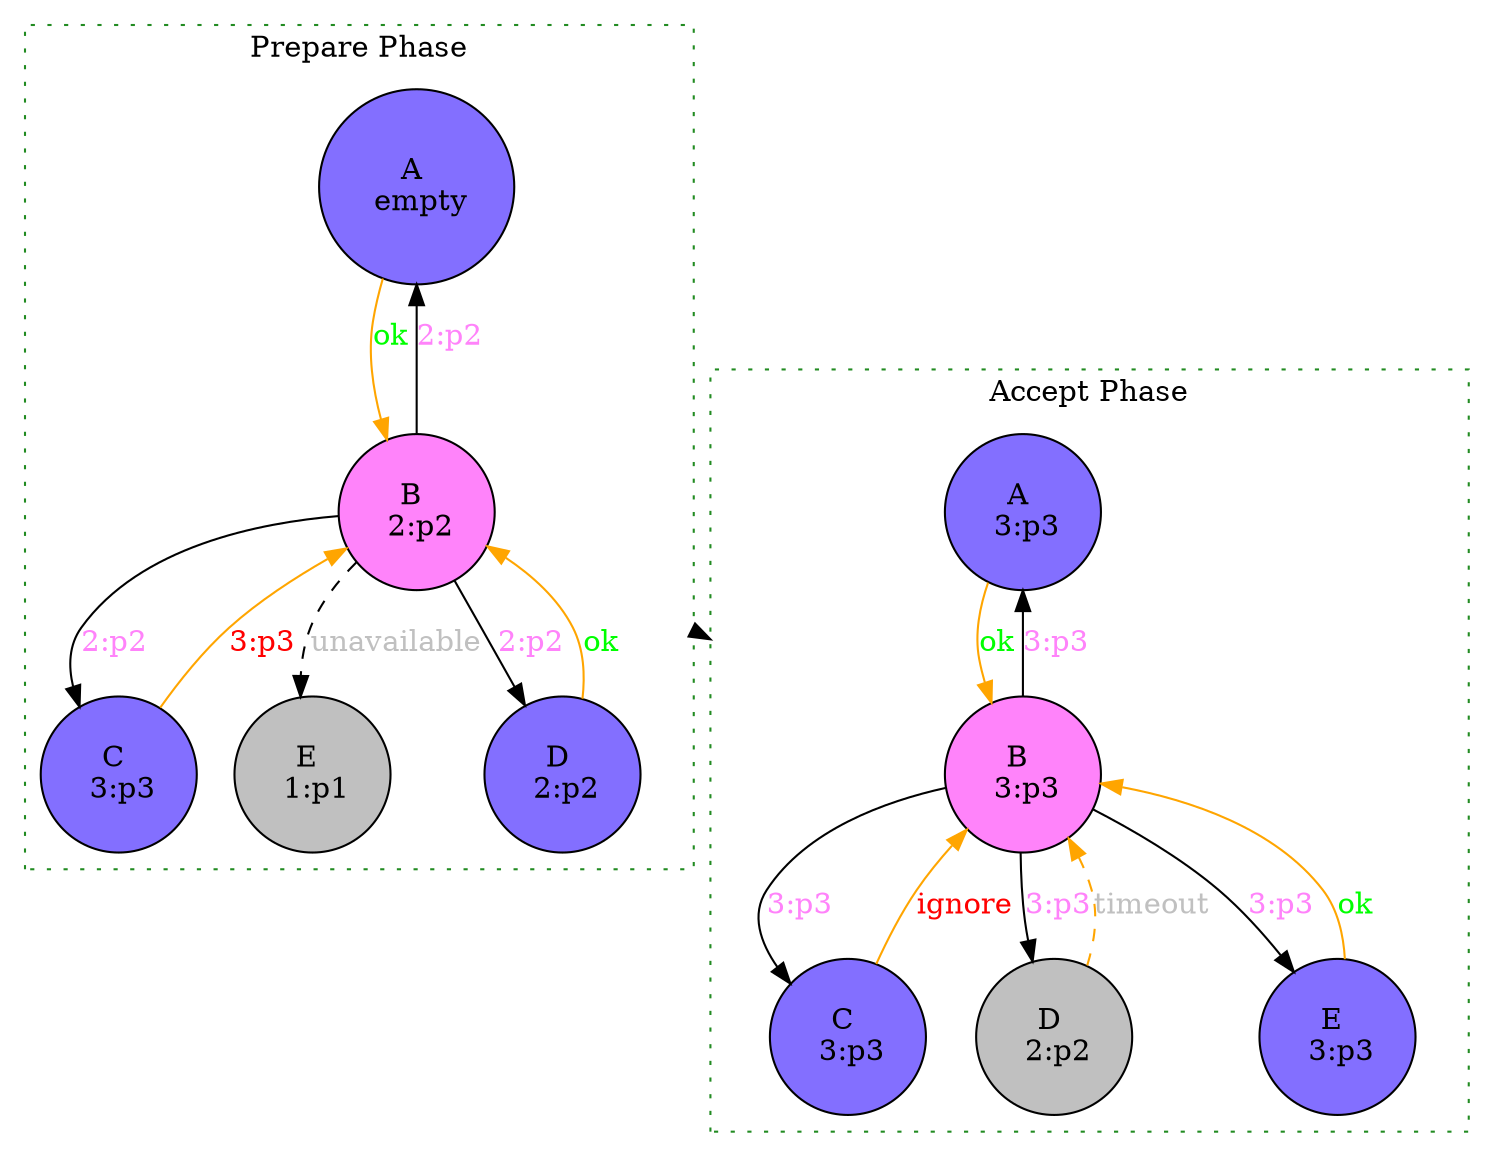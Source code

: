 /*
 * An instance of Basic Paxos algorithm
 * Firstly install graphviz software on your host, and then run
 *     dot -T png -o paxos_example.png paxos_example.dot
 */

digraph Root { 

    compound = true;

    //rankdir="LR";


	subgraph cluster1 {
        labelloc="t";
        label="Prepare Phase";

        A[label="A \n empty",shape=circle,style=filled,fillcolor=slateblue1];
        B[label="B \n 2:p2",shape=circle,style=filled,fillcolor=orchid1];
        C[label="C \n 3:p3",shape=circle,style=filled,fillcolor=slateblue1];
        D[label="D \n 2:p2",shape=circle,style=filled,fillcolor=slateblue1];
        E[label="E \n 1:p1",shape=circle,style=filled,fillcolor=grey];
        style=dotted;
        color=forestgreen;

        B -> A [label="2:p2",fontcolor=orchid1];
        B -> C [label="2:p2",fontcolor=orchid1];
        B -> D [label="2:p2",fontcolor=orchid1];
        B -> E [label="unavailable",fontcolor=grey,style=dashed];

        A -> B [label="ok",fontcolor=green,color=orange];
        C -> B [label="3:p3",fontcolor=red,color=orange];
        D -> B [label="ok",fontcolor=green,color=orange];
        //E -> B [label="unavailable",fontcolor=grey,color=orange,style=dashed];
	}
	
	subgraph cluster2 {
        labelloc="t";
        label="Accept Phase";

        A1[label="A \n 3:p3",shape=circle,style=filled,fillcolor=slateblue1];
        B1[label="B \n 3:p3",shape=circle,style=filled,fillcolor=orchid1];
        C1[label="C \n 3:p3",shape=circle,style=filled,fillcolor=slateblue1];
        D1[label="D \n 2:p2",shape=circle,style=filled,fillcolor=grey];
        E1[label="E \n 3:p3",shape=circle,style=filled,fillcolor=slateblue1];
        style=dotted;
        color=forestgreen;

        B1 -> A1 [label="3:p3",fontcolor=orchid1];
        B1 -> C1 [label="3:p3",fontcolor=orchid1];
        B1 -> D1 [label="3:p3",fontcolor=orchid1];
        B1 -> E1 [label="3:p3",fontcolor=orchid1];

        A1 -> B1 [label="ok",fontcolor=green,color=orange];
        C1 -> B1 [label="ignore",fontcolor=red,color=orange];
        D1 -> B1 [label="timeout",fontcolor=grey,color=orange,style=dashed];
        E1 -> B1 [label="ok",fontcolor=green,color=orange];
	}
	
	B -> B1 [ltail=cluster1, lhead=cluster2];
}
